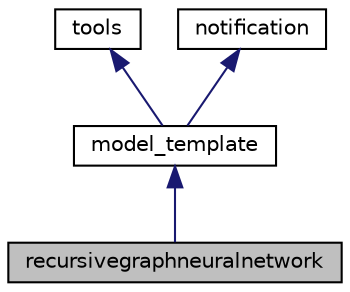 digraph "recursivegraphneuralnetwork"
{
 // INTERACTIVE_SVG=YES
 // LATEX_PDF_SIZE
  edge [fontname="Helvetica",fontsize="10",labelfontname="Helvetica",labelfontsize="10"];
  node [fontname="Helvetica",fontsize="10",shape=record];
  Node1 [label="recursivegraphneuralnetwork",height=0.2,width=0.4,color="black", fillcolor="grey75", style="filled", fontcolor="black",tooltip=" "];
  Node2 -> Node1 [dir="back",color="midnightblue",fontsize="10",style="solid",fontname="Helvetica"];
  Node2 [label="model_template",height=0.2,width=0.4,color="black", fillcolor="white", style="filled",URL="$classmodel__template.html",tooltip="Base template class for machine learning models."];
  Node3 -> Node2 [dir="back",color="midnightblue",fontsize="10",style="solid",fontname="Helvetica"];
  Node3 [label="tools",height=0.2,width=0.4,color="black", fillcolor="white", style="filled",URL="$classtools.html",tooltip="Provides a wide range of utility functions used throughout the framework."];
  Node4 -> Node2 [dir="back",color="midnightblue",fontsize="10",style="solid",fontname="Helvetica"];
  Node4 [label="notification",height=0.2,width=0.4,color="black", fillcolor="white", style="filled",URL="$classnotification.html",tooltip="Provides logging and messaging functionality with various severity levels."];
}
